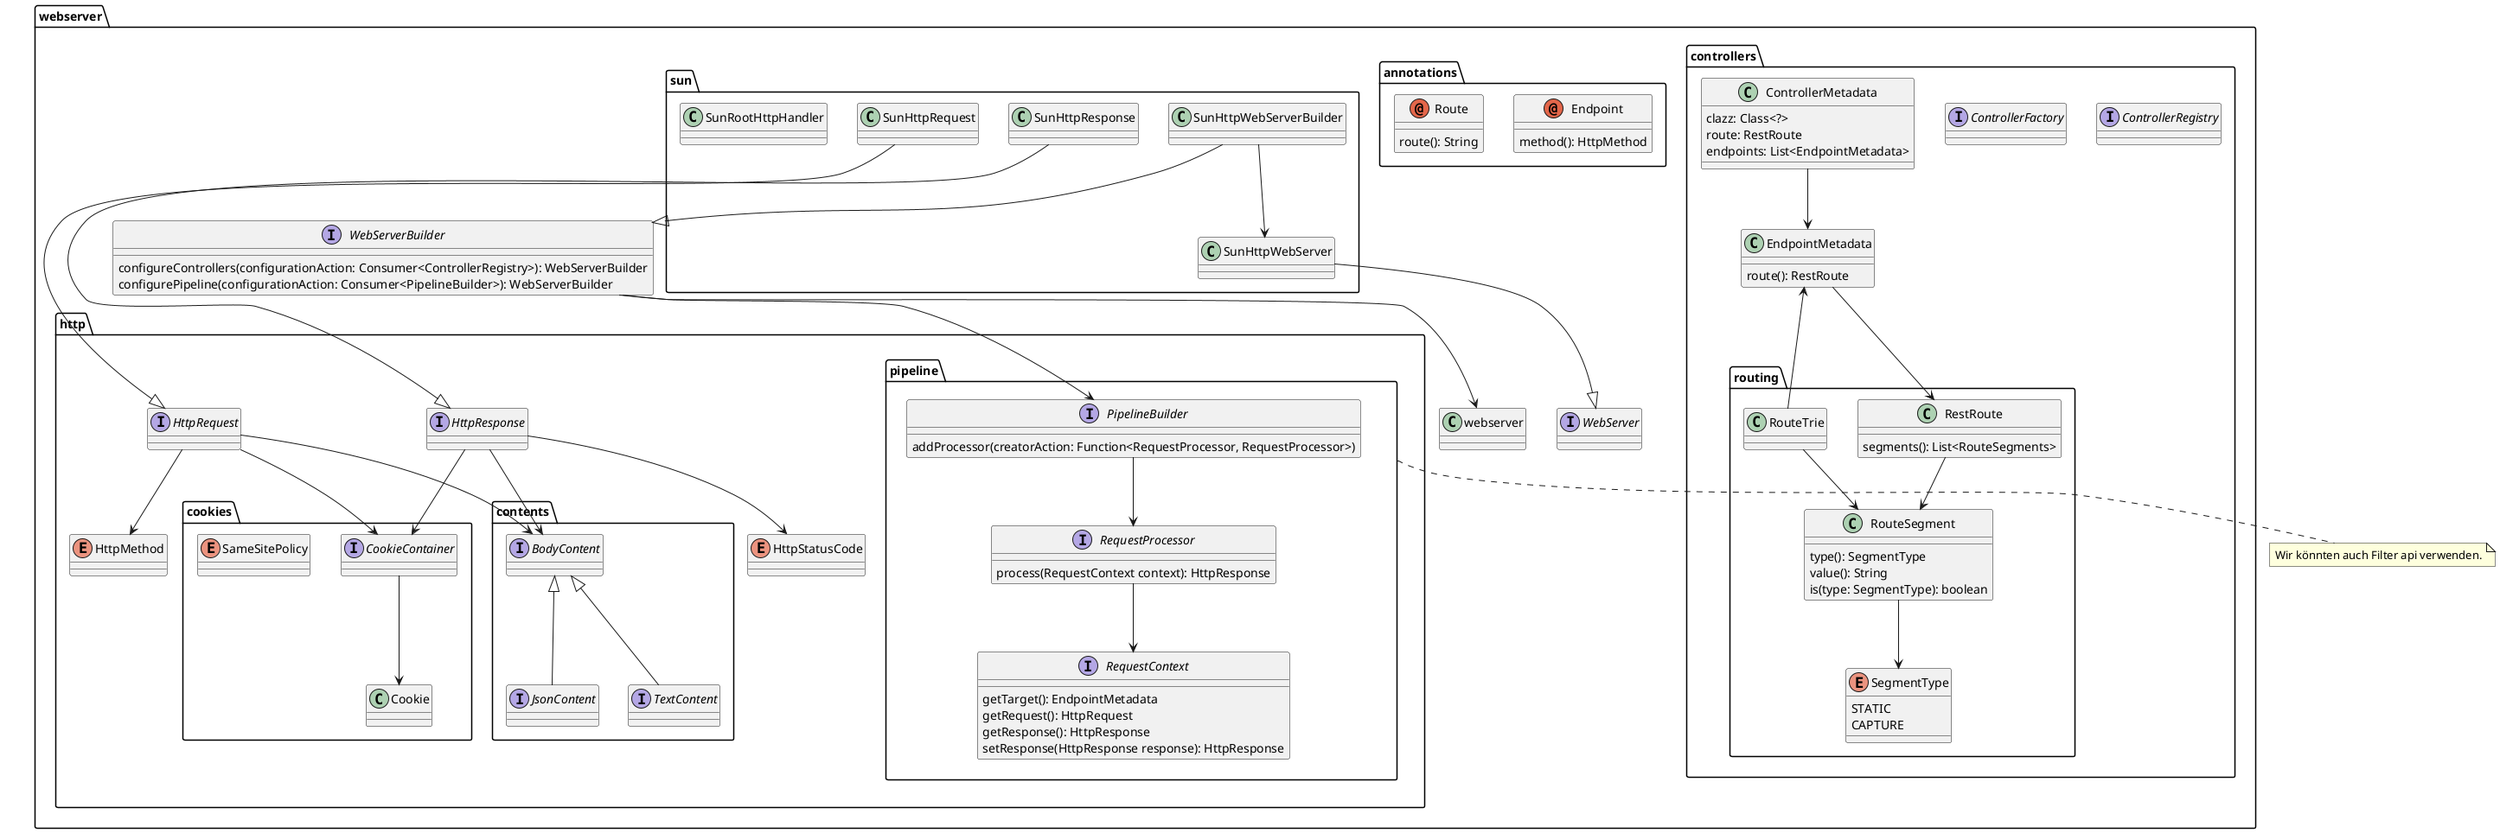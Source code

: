 @startuml

package webserver.http {
    enum HttpMethod {

    }

    interface HttpRequest {

    }

    interface HttpResponse {

    }

    enum HttpStatusCode {

    }

    HttpRequest --> contents.BodyContent
    HttpRequest --> HttpMethod

    HttpResponse --> contents.BodyContent
    HttpResponse --> HttpStatusCode

    HttpRequest --> cookies.CookieContainer
    HttpResponse --> cookies.CookieContainer
}

package webserver.http.pipeline {

    interface PipelineBuilder {
        addProcessor(creatorAction: Function<RequestProcessor, RequestProcessor>)
    }

    interface RequestContext {
    getTarget(): EndpointMetadata
    getRequest(): HttpRequest
    getResponse(): HttpResponse
    setResponse(HttpResponse response): HttpResponse
    }

    interface RequestProcessor {
        process(RequestContext context): HttpResponse
    }

    RequestProcessor --> RequestContext
    PipelineBuilder --> RequestProcessor
}
note bottom of webserver.http.pipeline : Wir könnten auch Filter api verwenden.

package webserver.http.cookies {
    class Cookie {

    }
    
    interface CookieContainer {

    }
    
    enum SameSitePolicy {

    }

    CookieContainer -d-> Cookie
}

package webserver.http.contents {
    interface JsonContent {

    }

    interface TextContent {

    }

    interface BodyContent {

    }

    BodyContent <|-- JsonContent
    BodyContent <|-- TextContent
}

package webserver.controllers {
    interface ControllerRegistry {

    }

    interface ControllerFactory {

    }

    class ControllerMetadata {
        clazz: Class<?>
        route: RestRoute
        endpoints: List<EndpointMetadata>
    }

    class EndpointMetadata {
        route(): RestRoute
    }

    EndpointMetadata --> routing.RestRoute
    ControllerMetadata --> EndpointMetadata
}

package webserver.annotations {
    annotation Endpoint {
        method(): HttpMethod
    }

    annotation Route {
        route(): String
    }
}

package webserver.controllers.routing {
    class RestRoute {
        segments(): List<RouteSegments>
    }

    class RouteSegment {
        type(): SegmentType
        value(): String
        is(type: SegmentType): boolean
    }

    class RouteTrie {

    }

    enum SegmentType {
        STATIC
        CAPTURE
    }

    RouteSegment -d-> SegmentType
    RestRoute -d-> RouteSegment

    RouteTrie --> RouteSegment
    RouteTrie --> EndpointMetadata
}

package webserver.sun {
    class SunHttpWebServer{

    }

    class SunHttpWebServerBuilder {

    }

    class SunHttpRequest {

    }

    class SunHttpResponse {

    }

    class SunRootHttpHandler {

    }

    SunHttpWebServer -d-|> webserver.WebServer
    SunHttpWebServerBuilder -d-|> webserver.WebServerBuilder
    SunHttpWebServerBuilder -d-> SunHttpWebServer
    SunHttpRequest --|> HttpRequest
    SunHttpResponse --|> HttpResponse
}

package webserver {
    interface WebServer {

    }

    interface WebServerBuilder {
        configureControllers(configurationAction: Consumer<ControllerRegistry>): WebServerBuilder
        configurePipeline(configurationAction: Consumer<PipelineBuilder>): WebServerBuilder
    }

    WebServerBuilder --> PipelineBuilder
    WebServerBuilder --> webserver
}

@enduml